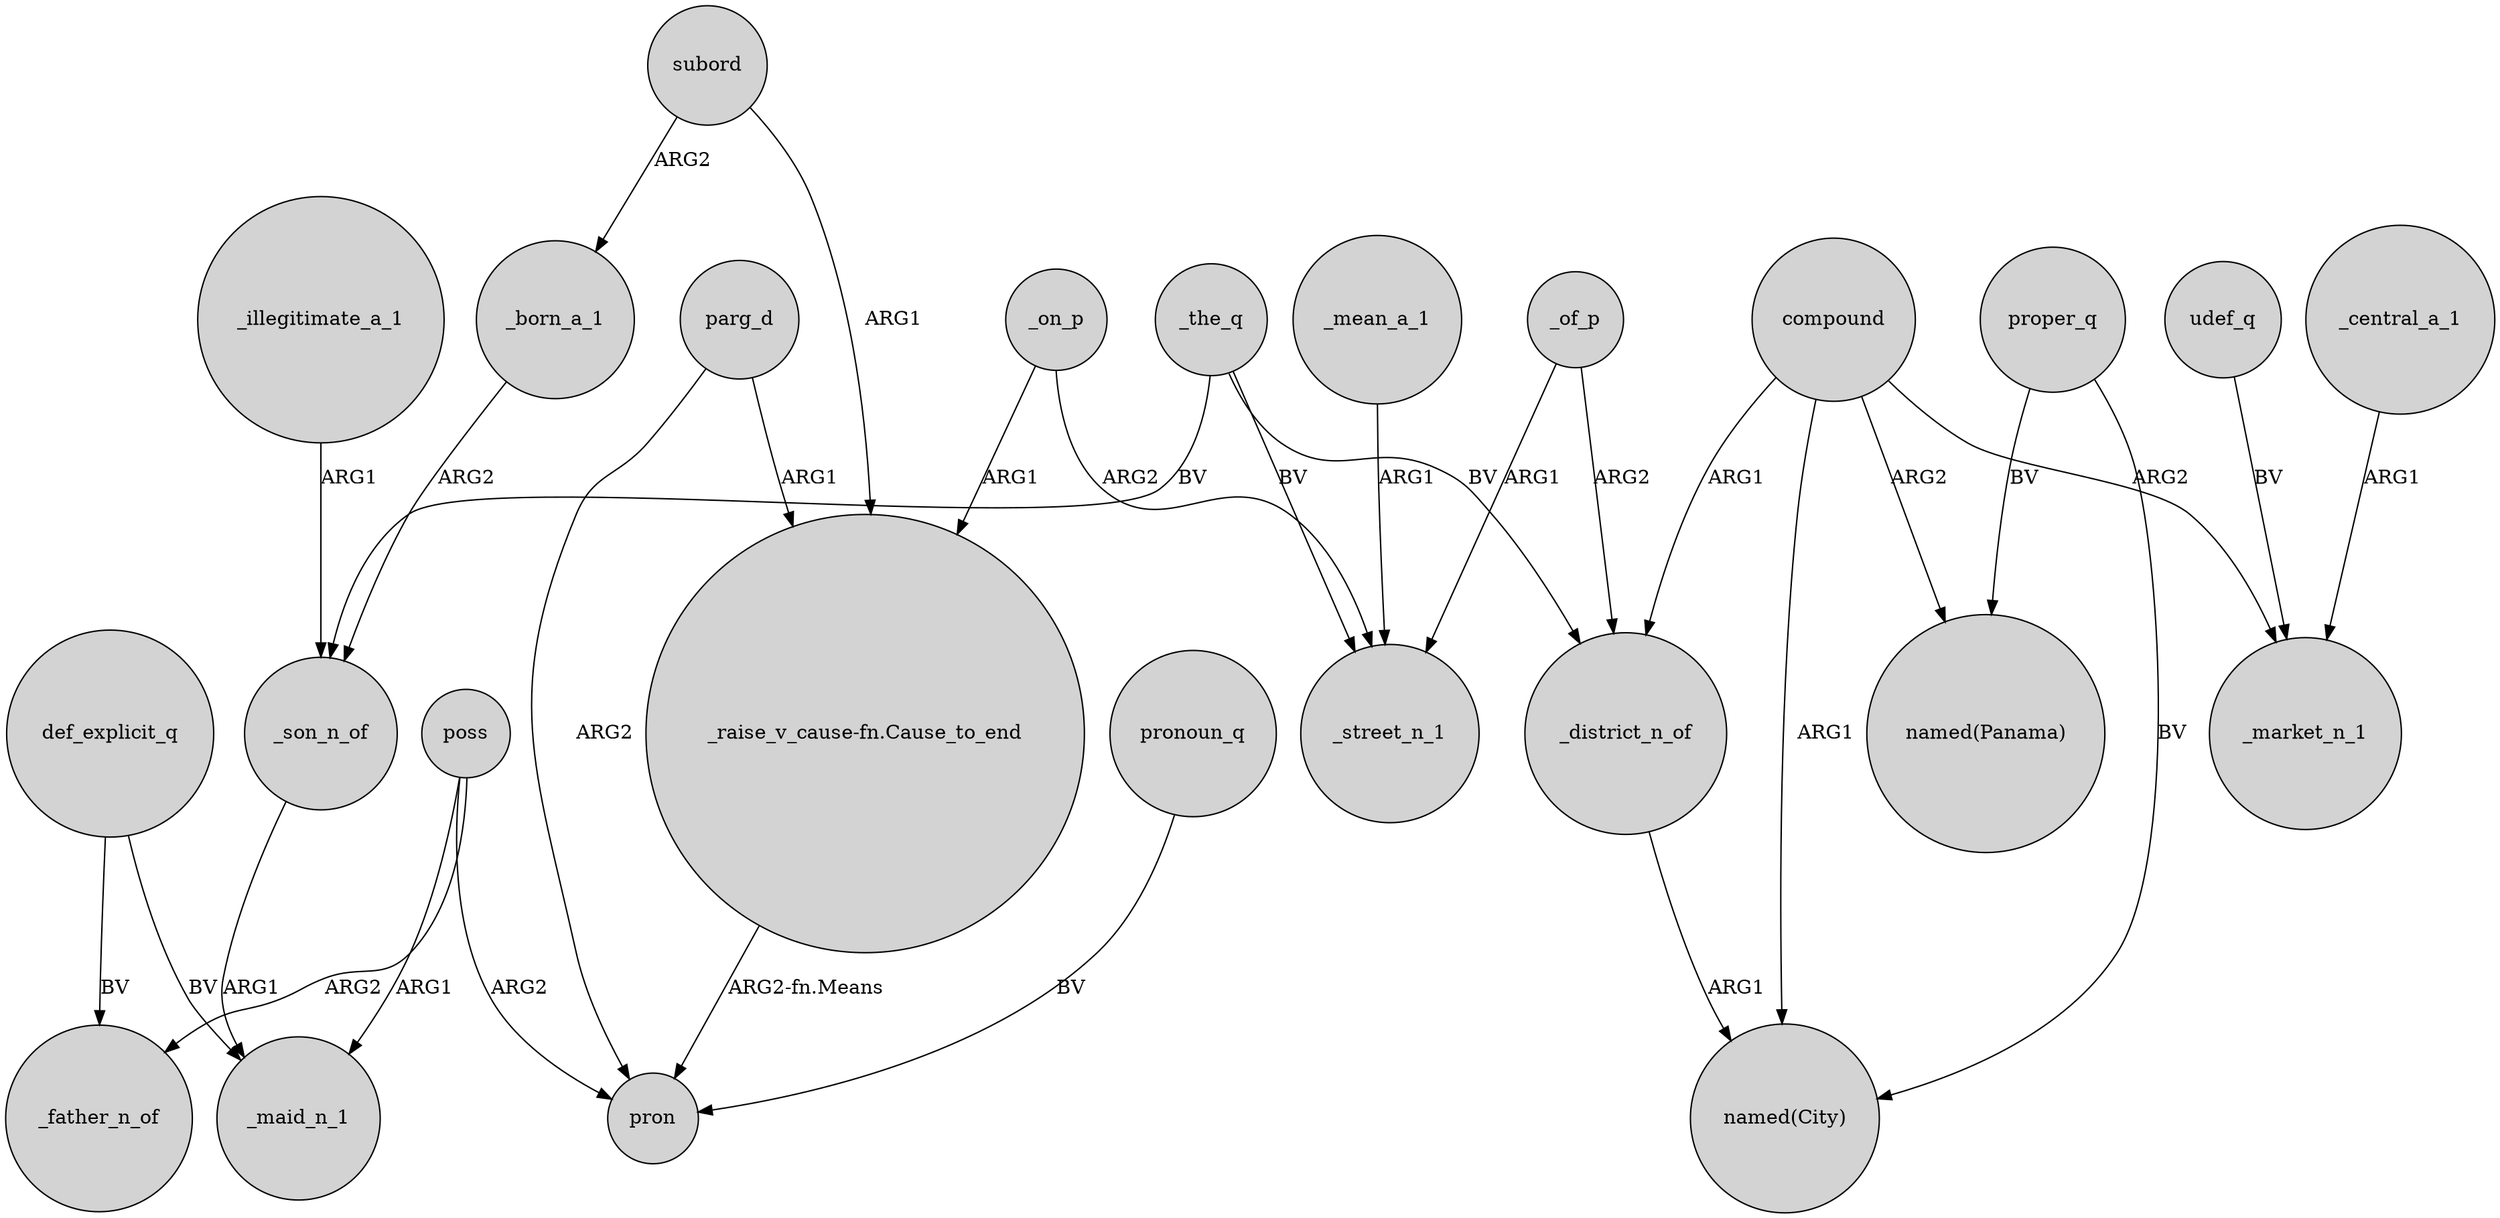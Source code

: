 digraph {
	node [shape=circle style=filled]
	def_explicit_q -> _father_n_of [label=BV]
	udef_q -> _market_n_1 [label=BV]
	"_raise_v_cause-fn.Cause_to_end" -> pron [label="ARG2-fn.Means"]
	compound -> "named(City)" [label=ARG1]
	_the_q -> _son_n_of [label=BV]
	_mean_a_1 -> _street_n_1 [label=ARG1]
	compound -> _market_n_1 [label=ARG2]
	poss -> _maid_n_1 [label=ARG1]
	parg_d -> pron [label=ARG2]
	_of_p -> _street_n_1 [label=ARG1]
	_the_q -> _district_n_of [label=BV]
	pronoun_q -> pron [label=BV]
	poss -> pron [label=ARG2]
	_of_p -> _district_n_of [label=ARG2]
	subord -> _born_a_1 [label=ARG2]
	_central_a_1 -> _market_n_1 [label=ARG1]
	compound -> _district_n_of [label=ARG1]
	subord -> "_raise_v_cause-fn.Cause_to_end" [label=ARG1]
	poss -> _father_n_of [label=ARG2]
	compound -> "named(Panama)" [label=ARG2]
	proper_q -> "named(Panama)" [label=BV]
	proper_q -> "named(City)" [label=BV]
	_son_n_of -> _maid_n_1 [label=ARG1]
	_on_p -> _street_n_1 [label=ARG2]
	_illegitimate_a_1 -> _son_n_of [label=ARG1]
	_on_p -> "_raise_v_cause-fn.Cause_to_end" [label=ARG1]
	_born_a_1 -> _son_n_of [label=ARG2]
	def_explicit_q -> _maid_n_1 [label=BV]
	_district_n_of -> "named(City)" [label=ARG1]
	_the_q -> _street_n_1 [label=BV]
	parg_d -> "_raise_v_cause-fn.Cause_to_end" [label=ARG1]
}
